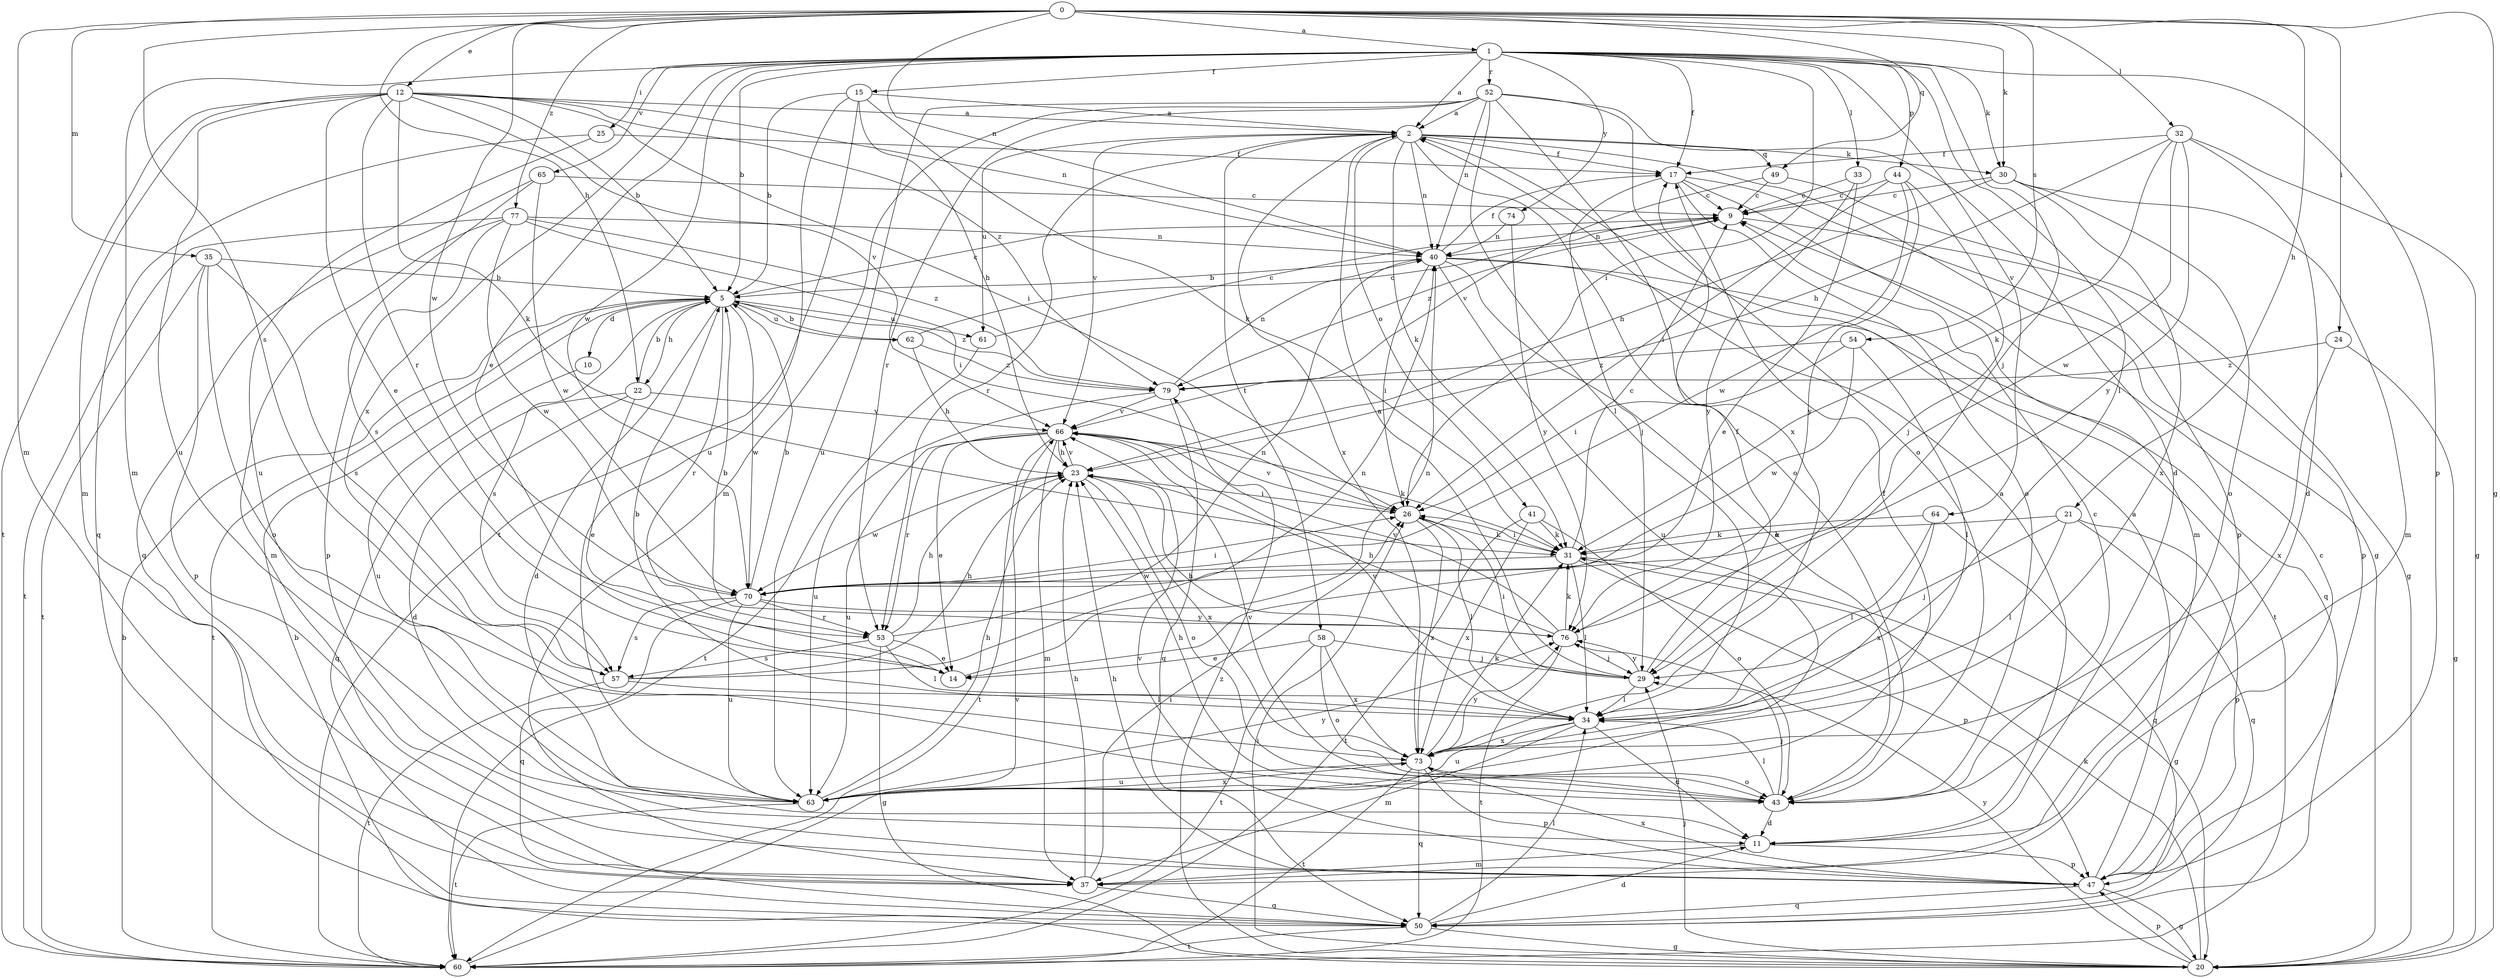 strict digraph  {
0;
1;
2;
5;
9;
10;
11;
12;
14;
15;
17;
20;
21;
22;
23;
24;
25;
26;
29;
30;
31;
32;
33;
34;
35;
37;
40;
41;
43;
44;
47;
49;
50;
52;
53;
54;
57;
58;
60;
61;
62;
63;
64;
65;
66;
70;
73;
74;
76;
77;
79;
0 -> 1  [label=a];
0 -> 12  [label=e];
0 -> 20  [label=g];
0 -> 21  [label=h];
0 -> 22  [label=h];
0 -> 24  [label=i];
0 -> 30  [label=k];
0 -> 32  [label=l];
0 -> 35  [label=m];
0 -> 37  [label=m];
0 -> 40  [label=n];
0 -> 49  [label=q];
0 -> 54  [label=s];
0 -> 57  [label=s];
0 -> 70  [label=w];
0 -> 77  [label=z];
1 -> 2  [label=a];
1 -> 5  [label=b];
1 -> 14  [label=e];
1 -> 15  [label=f];
1 -> 17  [label=f];
1 -> 25  [label=i];
1 -> 26  [label=i];
1 -> 29  [label=j];
1 -> 30  [label=k];
1 -> 33  [label=l];
1 -> 34  [label=l];
1 -> 37  [label=m];
1 -> 44  [label=p];
1 -> 47  [label=p];
1 -> 52  [label=r];
1 -> 64  [label=v];
1 -> 65  [label=v];
1 -> 70  [label=w];
1 -> 73  [label=x];
1 -> 74  [label=y];
2 -> 17  [label=f];
2 -> 20  [label=g];
2 -> 30  [label=k];
2 -> 31  [label=k];
2 -> 40  [label=n];
2 -> 41  [label=o];
2 -> 43  [label=o];
2 -> 49  [label=q];
2 -> 53  [label=r];
2 -> 58  [label=t];
2 -> 61  [label=u];
2 -> 66  [label=v];
2 -> 73  [label=x];
5 -> 9  [label=c];
5 -> 10  [label=d];
5 -> 11  [label=d];
5 -> 22  [label=h];
5 -> 53  [label=r];
5 -> 57  [label=s];
5 -> 60  [label=t];
5 -> 61  [label=u];
5 -> 62  [label=u];
5 -> 70  [label=w];
5 -> 79  [label=z];
9 -> 40  [label=n];
9 -> 47  [label=p];
9 -> 79  [label=z];
10 -> 63  [label=u];
11 -> 2  [label=a];
11 -> 37  [label=m];
11 -> 47  [label=p];
12 -> 2  [label=a];
12 -> 5  [label=b];
12 -> 14  [label=e];
12 -> 26  [label=i];
12 -> 31  [label=k];
12 -> 37  [label=m];
12 -> 40  [label=n];
12 -> 53  [label=r];
12 -> 60  [label=t];
12 -> 63  [label=u];
12 -> 66  [label=v];
12 -> 79  [label=z];
14 -> 40  [label=n];
15 -> 2  [label=a];
15 -> 5  [label=b];
15 -> 23  [label=h];
15 -> 31  [label=k];
15 -> 60  [label=t];
15 -> 63  [label=u];
17 -> 9  [label=c];
17 -> 29  [label=j];
17 -> 37  [label=m];
17 -> 43  [label=o];
17 -> 47  [label=p];
20 -> 5  [label=b];
20 -> 26  [label=i];
20 -> 29  [label=j];
20 -> 31  [label=k];
20 -> 47  [label=p];
20 -> 76  [label=y];
20 -> 79  [label=z];
21 -> 29  [label=j];
21 -> 31  [label=k];
21 -> 34  [label=l];
21 -> 47  [label=p];
21 -> 50  [label=q];
22 -> 5  [label=b];
22 -> 11  [label=d];
22 -> 14  [label=e];
22 -> 50  [label=q];
22 -> 66  [label=v];
23 -> 26  [label=i];
23 -> 43  [label=o];
23 -> 66  [label=v];
23 -> 70  [label=w];
23 -> 73  [label=x];
24 -> 20  [label=g];
24 -> 73  [label=x];
24 -> 79  [label=z];
25 -> 17  [label=f];
25 -> 50  [label=q];
25 -> 63  [label=u];
26 -> 31  [label=k];
26 -> 34  [label=l];
26 -> 66  [label=v];
26 -> 73  [label=x];
29 -> 2  [label=a];
29 -> 17  [label=f];
29 -> 23  [label=h];
29 -> 26  [label=i];
29 -> 34  [label=l];
29 -> 76  [label=y];
30 -> 9  [label=c];
30 -> 23  [label=h];
30 -> 37  [label=m];
30 -> 43  [label=o];
30 -> 73  [label=x];
31 -> 9  [label=c];
31 -> 20  [label=g];
31 -> 26  [label=i];
31 -> 34  [label=l];
31 -> 47  [label=p];
31 -> 70  [label=w];
32 -> 11  [label=d];
32 -> 17  [label=f];
32 -> 20  [label=g];
32 -> 23  [label=h];
32 -> 31  [label=k];
32 -> 70  [label=w];
32 -> 76  [label=y];
33 -> 9  [label=c];
33 -> 14  [label=e];
33 -> 76  [label=y];
34 -> 5  [label=b];
34 -> 11  [label=d];
34 -> 37  [label=m];
34 -> 63  [label=u];
34 -> 66  [label=v];
34 -> 73  [label=x];
35 -> 5  [label=b];
35 -> 43  [label=o];
35 -> 47  [label=p];
35 -> 57  [label=s];
35 -> 60  [label=t];
37 -> 23  [label=h];
37 -> 26  [label=i];
37 -> 50  [label=q];
40 -> 5  [label=b];
40 -> 17  [label=f];
40 -> 26  [label=i];
40 -> 43  [label=o];
40 -> 50  [label=q];
40 -> 60  [label=t];
40 -> 63  [label=u];
41 -> 31  [label=k];
41 -> 43  [label=o];
41 -> 60  [label=t];
41 -> 73  [label=x];
43 -> 9  [label=c];
43 -> 11  [label=d];
43 -> 23  [label=h];
43 -> 29  [label=j];
43 -> 34  [label=l];
43 -> 66  [label=v];
44 -> 9  [label=c];
44 -> 26  [label=i];
44 -> 29  [label=j];
44 -> 70  [label=w];
44 -> 76  [label=y];
47 -> 2  [label=a];
47 -> 9  [label=c];
47 -> 20  [label=g];
47 -> 23  [label=h];
47 -> 50  [label=q];
47 -> 66  [label=v];
47 -> 73  [label=x];
49 -> 9  [label=c];
49 -> 20  [label=g];
49 -> 66  [label=v];
50 -> 11  [label=d];
50 -> 20  [label=g];
50 -> 34  [label=l];
50 -> 60  [label=t];
52 -> 2  [label=a];
52 -> 11  [label=d];
52 -> 34  [label=l];
52 -> 37  [label=m];
52 -> 40  [label=n];
52 -> 43  [label=o];
52 -> 53  [label=r];
52 -> 63  [label=u];
52 -> 73  [label=x];
53 -> 14  [label=e];
53 -> 20  [label=g];
53 -> 23  [label=h];
53 -> 34  [label=l];
53 -> 40  [label=n];
53 -> 57  [label=s];
54 -> 26  [label=i];
54 -> 34  [label=l];
54 -> 70  [label=w];
54 -> 79  [label=z];
57 -> 23  [label=h];
57 -> 34  [label=l];
57 -> 40  [label=n];
57 -> 60  [label=t];
58 -> 14  [label=e];
58 -> 29  [label=j];
58 -> 43  [label=o];
58 -> 60  [label=t];
58 -> 73  [label=x];
60 -> 5  [label=b];
60 -> 66  [label=v];
61 -> 9  [label=c];
61 -> 60  [label=t];
62 -> 5  [label=b];
62 -> 9  [label=c];
62 -> 23  [label=h];
62 -> 79  [label=z];
63 -> 17  [label=f];
63 -> 23  [label=h];
63 -> 60  [label=t];
63 -> 73  [label=x];
63 -> 76  [label=y];
64 -> 31  [label=k];
64 -> 34  [label=l];
64 -> 50  [label=q];
64 -> 73  [label=x];
65 -> 9  [label=c];
65 -> 50  [label=q];
65 -> 57  [label=s];
65 -> 70  [label=w];
66 -> 14  [label=e];
66 -> 23  [label=h];
66 -> 31  [label=k];
66 -> 37  [label=m];
66 -> 53  [label=r];
66 -> 60  [label=t];
66 -> 63  [label=u];
70 -> 5  [label=b];
70 -> 26  [label=i];
70 -> 50  [label=q];
70 -> 53  [label=r];
70 -> 57  [label=s];
70 -> 63  [label=u];
70 -> 76  [label=y];
73 -> 31  [label=k];
73 -> 43  [label=o];
73 -> 47  [label=p];
73 -> 50  [label=q];
73 -> 60  [label=t];
73 -> 63  [label=u];
73 -> 76  [label=y];
74 -> 40  [label=n];
74 -> 76  [label=y];
76 -> 5  [label=b];
76 -> 23  [label=h];
76 -> 29  [label=j];
76 -> 31  [label=k];
76 -> 60  [label=t];
76 -> 66  [label=v];
77 -> 26  [label=i];
77 -> 37  [label=m];
77 -> 40  [label=n];
77 -> 47  [label=p];
77 -> 60  [label=t];
77 -> 70  [label=w];
77 -> 79  [label=z];
79 -> 40  [label=n];
79 -> 50  [label=q];
79 -> 63  [label=u];
79 -> 66  [label=v];
}
